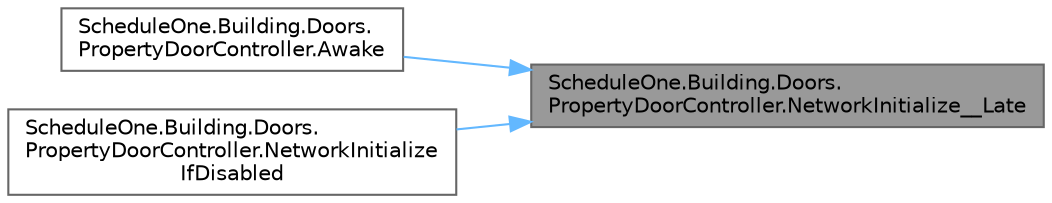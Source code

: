 digraph "ScheduleOne.Building.Doors.PropertyDoorController.NetworkInitialize__Late"
{
 // LATEX_PDF_SIZE
  bgcolor="transparent";
  edge [fontname=Helvetica,fontsize=10,labelfontname=Helvetica,labelfontsize=10];
  node [fontname=Helvetica,fontsize=10,shape=box,height=0.2,width=0.4];
  rankdir="RL";
  Node1 [id="Node000001",label="ScheduleOne.Building.Doors.\lPropertyDoorController.NetworkInitialize__Late",height=0.2,width=0.4,color="gray40", fillcolor="grey60", style="filled", fontcolor="black",tooltip=" "];
  Node1 -> Node2 [id="edge1_Node000001_Node000002",dir="back",color="steelblue1",style="solid",tooltip=" "];
  Node2 [id="Node000002",label="ScheduleOne.Building.Doors.\lPropertyDoorController.Awake",height=0.2,width=0.4,color="grey40", fillcolor="white", style="filled",URL="$class_schedule_one_1_1_building_1_1_doors_1_1_property_door_controller.html#a880b712cb2b63a12c40ad3c88d851316",tooltip=" "];
  Node1 -> Node3 [id="edge2_Node000001_Node000003",dir="back",color="steelblue1",style="solid",tooltip=" "];
  Node3 [id="Node000003",label="ScheduleOne.Building.Doors.\lPropertyDoorController.NetworkInitialize\lIfDisabled",height=0.2,width=0.4,color="grey40", fillcolor="white", style="filled",URL="$class_schedule_one_1_1_building_1_1_doors_1_1_property_door_controller.html#a5241c080871277c4ca8ad29a48d0a8d0",tooltip=" "];
}
